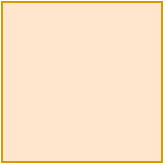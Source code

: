 <mxfile version="12.4.2" type="github" pages="1"><diagram id="sgHMNA83T-lemzrRgix_" name="Page-1"><mxGraphModel dx="782" dy="417" grid="1" gridSize="10" guides="1" tooltips="1" connect="1" arrows="1" fold="1" page="1" pageScale="1" pageWidth="827" pageHeight="1169" math="0" shadow="0"><root><mxCell id="0"/><mxCell id="1" parent="0"/><mxCell id="OY4oPhBWLnI4nrtO7NZY-1" value="" style="whiteSpace=wrap;html=1;aspect=fixed;fillColor=#ffe6cc;strokeColor=#d79b00;" vertex="1" parent="1"><mxGeometry x="60" y="250" width="80" height="80" as="geometry"/></mxCell></root></mxGraphModel></diagram></mxfile>